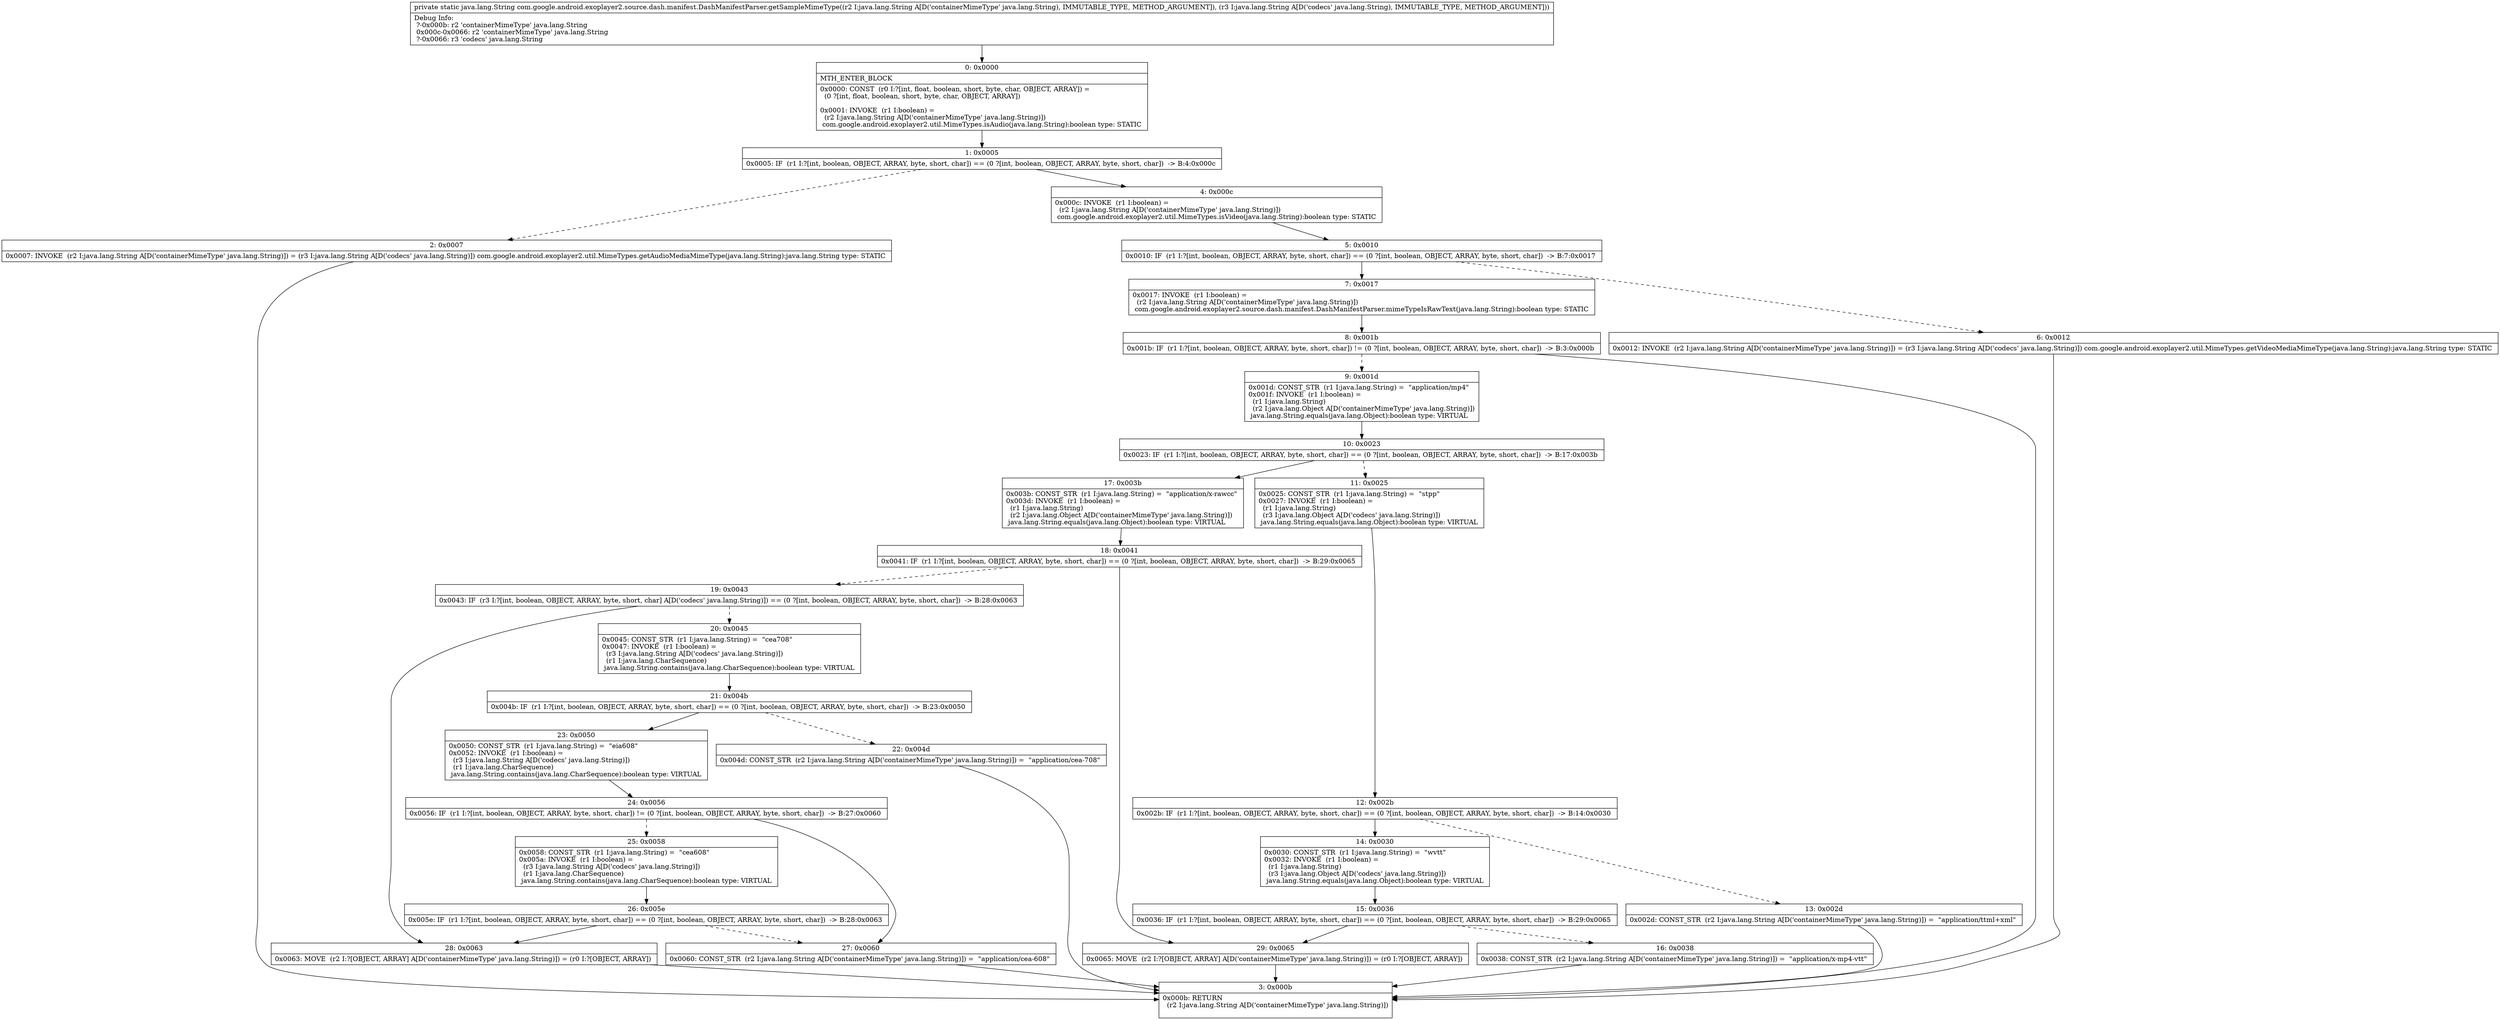 digraph "CFG forcom.google.android.exoplayer2.source.dash.manifest.DashManifestParser.getSampleMimeType(Ljava\/lang\/String;Ljava\/lang\/String;)Ljava\/lang\/String;" {
Node_0 [shape=record,label="{0\:\ 0x0000|MTH_ENTER_BLOCK\l|0x0000: CONST  (r0 I:?[int, float, boolean, short, byte, char, OBJECT, ARRAY]) = \l  (0 ?[int, float, boolean, short, byte, char, OBJECT, ARRAY])\l \l0x0001: INVOKE  (r1 I:boolean) = \l  (r2 I:java.lang.String A[D('containerMimeType' java.lang.String)])\l com.google.android.exoplayer2.util.MimeTypes.isAudio(java.lang.String):boolean type: STATIC \l}"];
Node_1 [shape=record,label="{1\:\ 0x0005|0x0005: IF  (r1 I:?[int, boolean, OBJECT, ARRAY, byte, short, char]) == (0 ?[int, boolean, OBJECT, ARRAY, byte, short, char])  \-\> B:4:0x000c \l}"];
Node_2 [shape=record,label="{2\:\ 0x0007|0x0007: INVOKE  (r2 I:java.lang.String A[D('containerMimeType' java.lang.String)]) = (r3 I:java.lang.String A[D('codecs' java.lang.String)]) com.google.android.exoplayer2.util.MimeTypes.getAudioMediaMimeType(java.lang.String):java.lang.String type: STATIC \l}"];
Node_3 [shape=record,label="{3\:\ 0x000b|0x000b: RETURN  \l  (r2 I:java.lang.String A[D('containerMimeType' java.lang.String)])\l \l}"];
Node_4 [shape=record,label="{4\:\ 0x000c|0x000c: INVOKE  (r1 I:boolean) = \l  (r2 I:java.lang.String A[D('containerMimeType' java.lang.String)])\l com.google.android.exoplayer2.util.MimeTypes.isVideo(java.lang.String):boolean type: STATIC \l}"];
Node_5 [shape=record,label="{5\:\ 0x0010|0x0010: IF  (r1 I:?[int, boolean, OBJECT, ARRAY, byte, short, char]) == (0 ?[int, boolean, OBJECT, ARRAY, byte, short, char])  \-\> B:7:0x0017 \l}"];
Node_6 [shape=record,label="{6\:\ 0x0012|0x0012: INVOKE  (r2 I:java.lang.String A[D('containerMimeType' java.lang.String)]) = (r3 I:java.lang.String A[D('codecs' java.lang.String)]) com.google.android.exoplayer2.util.MimeTypes.getVideoMediaMimeType(java.lang.String):java.lang.String type: STATIC \l}"];
Node_7 [shape=record,label="{7\:\ 0x0017|0x0017: INVOKE  (r1 I:boolean) = \l  (r2 I:java.lang.String A[D('containerMimeType' java.lang.String)])\l com.google.android.exoplayer2.source.dash.manifest.DashManifestParser.mimeTypeIsRawText(java.lang.String):boolean type: STATIC \l}"];
Node_8 [shape=record,label="{8\:\ 0x001b|0x001b: IF  (r1 I:?[int, boolean, OBJECT, ARRAY, byte, short, char]) != (0 ?[int, boolean, OBJECT, ARRAY, byte, short, char])  \-\> B:3:0x000b \l}"];
Node_9 [shape=record,label="{9\:\ 0x001d|0x001d: CONST_STR  (r1 I:java.lang.String) =  \"application\/mp4\" \l0x001f: INVOKE  (r1 I:boolean) = \l  (r1 I:java.lang.String)\l  (r2 I:java.lang.Object A[D('containerMimeType' java.lang.String)])\l java.lang.String.equals(java.lang.Object):boolean type: VIRTUAL \l}"];
Node_10 [shape=record,label="{10\:\ 0x0023|0x0023: IF  (r1 I:?[int, boolean, OBJECT, ARRAY, byte, short, char]) == (0 ?[int, boolean, OBJECT, ARRAY, byte, short, char])  \-\> B:17:0x003b \l}"];
Node_11 [shape=record,label="{11\:\ 0x0025|0x0025: CONST_STR  (r1 I:java.lang.String) =  \"stpp\" \l0x0027: INVOKE  (r1 I:boolean) = \l  (r1 I:java.lang.String)\l  (r3 I:java.lang.Object A[D('codecs' java.lang.String)])\l java.lang.String.equals(java.lang.Object):boolean type: VIRTUAL \l}"];
Node_12 [shape=record,label="{12\:\ 0x002b|0x002b: IF  (r1 I:?[int, boolean, OBJECT, ARRAY, byte, short, char]) == (0 ?[int, boolean, OBJECT, ARRAY, byte, short, char])  \-\> B:14:0x0030 \l}"];
Node_13 [shape=record,label="{13\:\ 0x002d|0x002d: CONST_STR  (r2 I:java.lang.String A[D('containerMimeType' java.lang.String)]) =  \"application\/ttml+xml\" \l}"];
Node_14 [shape=record,label="{14\:\ 0x0030|0x0030: CONST_STR  (r1 I:java.lang.String) =  \"wvtt\" \l0x0032: INVOKE  (r1 I:boolean) = \l  (r1 I:java.lang.String)\l  (r3 I:java.lang.Object A[D('codecs' java.lang.String)])\l java.lang.String.equals(java.lang.Object):boolean type: VIRTUAL \l}"];
Node_15 [shape=record,label="{15\:\ 0x0036|0x0036: IF  (r1 I:?[int, boolean, OBJECT, ARRAY, byte, short, char]) == (0 ?[int, boolean, OBJECT, ARRAY, byte, short, char])  \-\> B:29:0x0065 \l}"];
Node_16 [shape=record,label="{16\:\ 0x0038|0x0038: CONST_STR  (r2 I:java.lang.String A[D('containerMimeType' java.lang.String)]) =  \"application\/x\-mp4\-vtt\" \l}"];
Node_17 [shape=record,label="{17\:\ 0x003b|0x003b: CONST_STR  (r1 I:java.lang.String) =  \"application\/x\-rawcc\" \l0x003d: INVOKE  (r1 I:boolean) = \l  (r1 I:java.lang.String)\l  (r2 I:java.lang.Object A[D('containerMimeType' java.lang.String)])\l java.lang.String.equals(java.lang.Object):boolean type: VIRTUAL \l}"];
Node_18 [shape=record,label="{18\:\ 0x0041|0x0041: IF  (r1 I:?[int, boolean, OBJECT, ARRAY, byte, short, char]) == (0 ?[int, boolean, OBJECT, ARRAY, byte, short, char])  \-\> B:29:0x0065 \l}"];
Node_19 [shape=record,label="{19\:\ 0x0043|0x0043: IF  (r3 I:?[int, boolean, OBJECT, ARRAY, byte, short, char] A[D('codecs' java.lang.String)]) == (0 ?[int, boolean, OBJECT, ARRAY, byte, short, char])  \-\> B:28:0x0063 \l}"];
Node_20 [shape=record,label="{20\:\ 0x0045|0x0045: CONST_STR  (r1 I:java.lang.String) =  \"cea708\" \l0x0047: INVOKE  (r1 I:boolean) = \l  (r3 I:java.lang.String A[D('codecs' java.lang.String)])\l  (r1 I:java.lang.CharSequence)\l java.lang.String.contains(java.lang.CharSequence):boolean type: VIRTUAL \l}"];
Node_21 [shape=record,label="{21\:\ 0x004b|0x004b: IF  (r1 I:?[int, boolean, OBJECT, ARRAY, byte, short, char]) == (0 ?[int, boolean, OBJECT, ARRAY, byte, short, char])  \-\> B:23:0x0050 \l}"];
Node_22 [shape=record,label="{22\:\ 0x004d|0x004d: CONST_STR  (r2 I:java.lang.String A[D('containerMimeType' java.lang.String)]) =  \"application\/cea\-708\" \l}"];
Node_23 [shape=record,label="{23\:\ 0x0050|0x0050: CONST_STR  (r1 I:java.lang.String) =  \"eia608\" \l0x0052: INVOKE  (r1 I:boolean) = \l  (r3 I:java.lang.String A[D('codecs' java.lang.String)])\l  (r1 I:java.lang.CharSequence)\l java.lang.String.contains(java.lang.CharSequence):boolean type: VIRTUAL \l}"];
Node_24 [shape=record,label="{24\:\ 0x0056|0x0056: IF  (r1 I:?[int, boolean, OBJECT, ARRAY, byte, short, char]) != (0 ?[int, boolean, OBJECT, ARRAY, byte, short, char])  \-\> B:27:0x0060 \l}"];
Node_25 [shape=record,label="{25\:\ 0x0058|0x0058: CONST_STR  (r1 I:java.lang.String) =  \"cea608\" \l0x005a: INVOKE  (r1 I:boolean) = \l  (r3 I:java.lang.String A[D('codecs' java.lang.String)])\l  (r1 I:java.lang.CharSequence)\l java.lang.String.contains(java.lang.CharSequence):boolean type: VIRTUAL \l}"];
Node_26 [shape=record,label="{26\:\ 0x005e|0x005e: IF  (r1 I:?[int, boolean, OBJECT, ARRAY, byte, short, char]) == (0 ?[int, boolean, OBJECT, ARRAY, byte, short, char])  \-\> B:28:0x0063 \l}"];
Node_27 [shape=record,label="{27\:\ 0x0060|0x0060: CONST_STR  (r2 I:java.lang.String A[D('containerMimeType' java.lang.String)]) =  \"application\/cea\-608\" \l}"];
Node_28 [shape=record,label="{28\:\ 0x0063|0x0063: MOVE  (r2 I:?[OBJECT, ARRAY] A[D('containerMimeType' java.lang.String)]) = (r0 I:?[OBJECT, ARRAY]) \l}"];
Node_29 [shape=record,label="{29\:\ 0x0065|0x0065: MOVE  (r2 I:?[OBJECT, ARRAY] A[D('containerMimeType' java.lang.String)]) = (r0 I:?[OBJECT, ARRAY]) \l}"];
MethodNode[shape=record,label="{private static java.lang.String com.google.android.exoplayer2.source.dash.manifest.DashManifestParser.getSampleMimeType((r2 I:java.lang.String A[D('containerMimeType' java.lang.String), IMMUTABLE_TYPE, METHOD_ARGUMENT]), (r3 I:java.lang.String A[D('codecs' java.lang.String), IMMUTABLE_TYPE, METHOD_ARGUMENT]))  | Debug Info:\l  ?\-0x000b: r2 'containerMimeType' java.lang.String\l  0x000c\-0x0066: r2 'containerMimeType' java.lang.String\l  ?\-0x0066: r3 'codecs' java.lang.String\l}"];
MethodNode -> Node_0;
Node_0 -> Node_1;
Node_1 -> Node_2[style=dashed];
Node_1 -> Node_4;
Node_2 -> Node_3;
Node_4 -> Node_5;
Node_5 -> Node_6[style=dashed];
Node_5 -> Node_7;
Node_6 -> Node_3;
Node_7 -> Node_8;
Node_8 -> Node_3;
Node_8 -> Node_9[style=dashed];
Node_9 -> Node_10;
Node_10 -> Node_11[style=dashed];
Node_10 -> Node_17;
Node_11 -> Node_12;
Node_12 -> Node_13[style=dashed];
Node_12 -> Node_14;
Node_13 -> Node_3;
Node_14 -> Node_15;
Node_15 -> Node_16[style=dashed];
Node_15 -> Node_29;
Node_16 -> Node_3;
Node_17 -> Node_18;
Node_18 -> Node_19[style=dashed];
Node_18 -> Node_29;
Node_19 -> Node_20[style=dashed];
Node_19 -> Node_28;
Node_20 -> Node_21;
Node_21 -> Node_22[style=dashed];
Node_21 -> Node_23;
Node_22 -> Node_3;
Node_23 -> Node_24;
Node_24 -> Node_25[style=dashed];
Node_24 -> Node_27;
Node_25 -> Node_26;
Node_26 -> Node_27[style=dashed];
Node_26 -> Node_28;
Node_27 -> Node_3;
Node_28 -> Node_3;
Node_29 -> Node_3;
}

